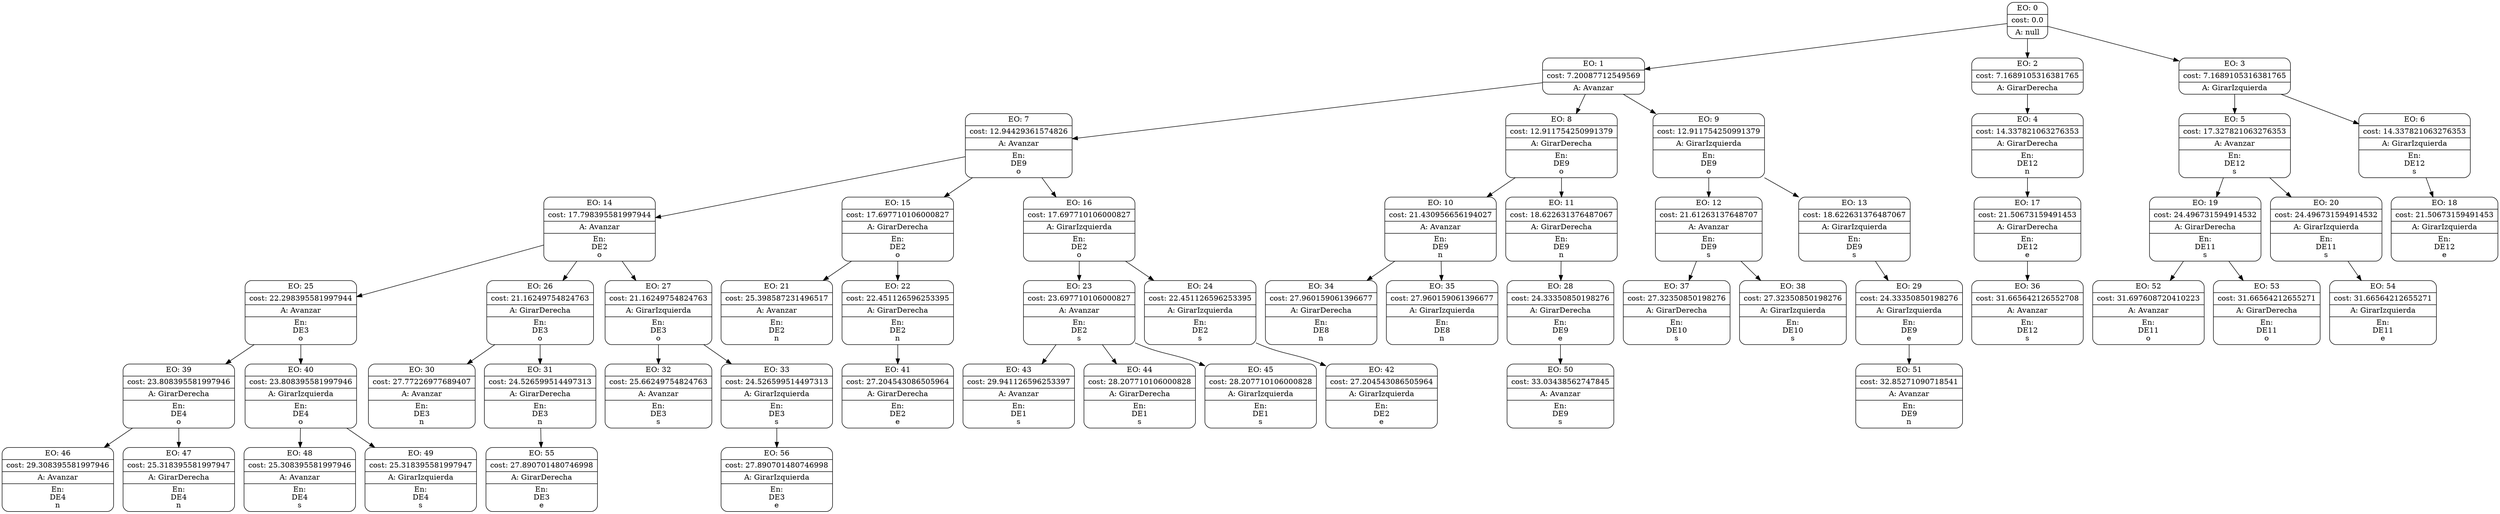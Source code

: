 digraph g {
node [shape = Mrecord];
nodo0[label="{EO: 0|cost: 0.0|A: null}"]
nodo1[label="{EO: 1|cost: 7.20087712549569|A: Avanzar}"]
nodo7[label="{EO: 7|cost: 12.94429361574826|A: Avanzar|En:\nDE9\no}"]
nodo14[label="{EO: 14|cost: 17.798395581997944|A: Avanzar|En:\nDE2\no}"]
nodo25[label="{EO: 25|cost: 22.298395581997944|A: Avanzar|En:\nDE3\no}"]
nodo39[label="{EO: 39|cost: 23.808395581997946|A: GirarDerecha|En:\nDE4\no}"]
nodo46[label="{EO: 46|cost: 29.308395581997946|A: Avanzar|En:\nDE4\nn}"]

nodo39 -> nodo46;
nodo47[label="{EO: 47|cost: 25.318395581997947|A: GirarDerecha|En:\nDE4\nn}"]

nodo39 -> nodo47;

nodo25 -> nodo39;
nodo40[label="{EO: 40|cost: 23.808395581997946|A: GirarIzquierda|En:\nDE4\no}"]
nodo48[label="{EO: 48|cost: 25.308395581997946|A: Avanzar|En:\nDE4\ns}"]

nodo40 -> nodo48;
nodo49[label="{EO: 49|cost: 25.318395581997947|A: GirarIzquierda|En:\nDE4\ns}"]

nodo40 -> nodo49;

nodo25 -> nodo40;

nodo14 -> nodo25;
nodo26[label="{EO: 26|cost: 21.16249754824763|A: GirarDerecha|En:\nDE3\no}"]
nodo30[label="{EO: 30|cost: 27.77226977689407|A: Avanzar|En:\nDE3\nn}"]

nodo26 -> nodo30;
nodo31[label="{EO: 31|cost: 24.526599514497313|A: GirarDerecha|En:\nDE3\nn}"]
nodo55[label="{EO: 55|cost: 27.890701480746998|A: GirarDerecha|En:\nDE3\ne}"]

nodo31 -> nodo55;

nodo26 -> nodo31;

nodo14 -> nodo26;
nodo27[label="{EO: 27|cost: 21.16249754824763|A: GirarIzquierda|En:\nDE3\no}"]
nodo32[label="{EO: 32|cost: 25.66249754824763|A: Avanzar|En:\nDE3\ns}"]

nodo27 -> nodo32;
nodo33[label="{EO: 33|cost: 24.526599514497313|A: GirarIzquierda|En:\nDE3\ns}"]
nodo56[label="{EO: 56|cost: 27.890701480746998|A: GirarIzquierda|En:\nDE3\ne}"]

nodo33 -> nodo56;

nodo27 -> nodo33;

nodo14 -> nodo27;

nodo7 -> nodo14;
nodo15[label="{EO: 15|cost: 17.697710106000827|A: GirarDerecha|En:\nDE2\no}"]
nodo21[label="{EO: 21|cost: 25.398587231496517|A: Avanzar|En:\nDE2\nn}"]

nodo15 -> nodo21;
nodo22[label="{EO: 22|cost: 22.451126596253395|A: GirarDerecha|En:\nDE2\nn}"]
nodo41[label="{EO: 41|cost: 27.204543086505964|A: GirarDerecha|En:\nDE2\ne}"]

nodo22 -> nodo41;

nodo15 -> nodo22;

nodo7 -> nodo15;
nodo16[label="{EO: 16|cost: 17.697710106000827|A: GirarIzquierda|En:\nDE2\no}"]
nodo23[label="{EO: 23|cost: 23.697710106000827|A: Avanzar|En:\nDE2\ns}"]
nodo43[label="{EO: 43|cost: 29.941126596253397|A: Avanzar|En:\nDE1\ns}"]

nodo23 -> nodo43;
nodo44[label="{EO: 44|cost: 28.207710106000828|A: GirarDerecha|En:\nDE1\ns}"]

nodo23 -> nodo44;
nodo45[label="{EO: 45|cost: 28.207710106000828|A: GirarIzquierda|En:\nDE1\ns}"]

nodo23 -> nodo45;

nodo16 -> nodo23;
nodo24[label="{EO: 24|cost: 22.451126596253395|A: GirarIzquierda|En:\nDE2\ns}"]
nodo42[label="{EO: 42|cost: 27.204543086505964|A: GirarIzquierda|En:\nDE2\ne}"]

nodo24 -> nodo42;

nodo16 -> nodo24;

nodo7 -> nodo16;

nodo1 -> nodo7;
nodo8[label="{EO: 8|cost: 12.911754250991379|A: GirarDerecha|En:\nDE9\no}"]
nodo10[label="{EO: 10|cost: 21.430956656194027|A: Avanzar|En:\nDE9\nn}"]
nodo34[label="{EO: 34|cost: 27.960159061396677|A: GirarDerecha|En:\nDE8\nn}"]

nodo10 -> nodo34;
nodo35[label="{EO: 35|cost: 27.960159061396677|A: GirarIzquierda|En:\nDE8\nn}"]

nodo10 -> nodo35;

nodo8 -> nodo10;
nodo11[label="{EO: 11|cost: 18.622631376487067|A: GirarDerecha|En:\nDE9\nn}"]
nodo28[label="{EO: 28|cost: 24.33350850198276|A: GirarDerecha|En:\nDE9\ne}"]
nodo50[label="{EO: 50|cost: 33.03438562747845|A: Avanzar|En:\nDE9\ns}"]

nodo28 -> nodo50;

nodo11 -> nodo28;

nodo8 -> nodo11;

nodo1 -> nodo8;
nodo9[label="{EO: 9|cost: 12.911754250991379|A: GirarIzquierda|En:\nDE9\no}"]
nodo12[label="{EO: 12|cost: 21.61263137648707|A: Avanzar|En:\nDE9\ns}"]
nodo37[label="{EO: 37|cost: 27.32350850198276|A: GirarDerecha|En:\nDE10\ns}"]

nodo12 -> nodo37;
nodo38[label="{EO: 38|cost: 27.32350850198276|A: GirarIzquierda|En:\nDE10\ns}"]

nodo12 -> nodo38;

nodo9 -> nodo12;
nodo13[label="{EO: 13|cost: 18.622631376487067|A: GirarIzquierda|En:\nDE9\ns}"]
nodo29[label="{EO: 29|cost: 24.33350850198276|A: GirarIzquierda|En:\nDE9\ne}"]
nodo51[label="{EO: 51|cost: 32.85271090718541|A: Avanzar|En:\nDE9\nn}"]

nodo29 -> nodo51;

nodo13 -> nodo29;

nodo9 -> nodo13;

nodo1 -> nodo9;

nodo0 -> nodo1;
nodo2[label="{EO: 2|cost: 7.1689105316381765|A: GirarDerecha}"]
nodo4[label="{EO: 4|cost: 14.337821063276353|A: GirarDerecha|En:\nDE12\nn}"]
nodo17[label="{EO: 17|cost: 21.50673159491453|A: GirarDerecha|En:\nDE12\ne}"]
nodo36[label="{EO: 36|cost: 31.665642126552708|A: Avanzar|En:\nDE12\ns}"]

nodo17 -> nodo36;

nodo4 -> nodo17;

nodo2 -> nodo4;

nodo0 -> nodo2;
nodo3[label="{EO: 3|cost: 7.1689105316381765|A: GirarIzquierda}"]
nodo5[label="{EO: 5|cost: 17.327821063276353|A: Avanzar|En:\nDE12\ns}"]
nodo19[label="{EO: 19|cost: 24.496731594914532|A: GirarDerecha|En:\nDE11\ns}"]
nodo52[label="{EO: 52|cost: 31.697608720410223|A: Avanzar|En:\nDE11\no}"]

nodo19 -> nodo52;
nodo53[label="{EO: 53|cost: 31.66564212655271|A: GirarDerecha|En:\nDE11\no}"]

nodo19 -> nodo53;

nodo5 -> nodo19;
nodo20[label="{EO: 20|cost: 24.496731594914532|A: GirarIzquierda|En:\nDE11\ns}"]
nodo54[label="{EO: 54|cost: 31.66564212655271|A: GirarIzquierda|En:\nDE11\ne}"]

nodo20 -> nodo54;

nodo5 -> nodo20;

nodo3 -> nodo5;
nodo6[label="{EO: 6|cost: 14.337821063276353|A: GirarIzquierda|En:\nDE12\ns}"]
nodo18[label="{EO: 18|cost: 21.50673159491453|A: GirarIzquierda|En:\nDE12\ne}"]

nodo6 -> nodo18;

nodo3 -> nodo6;

nodo0 -> nodo3;


}